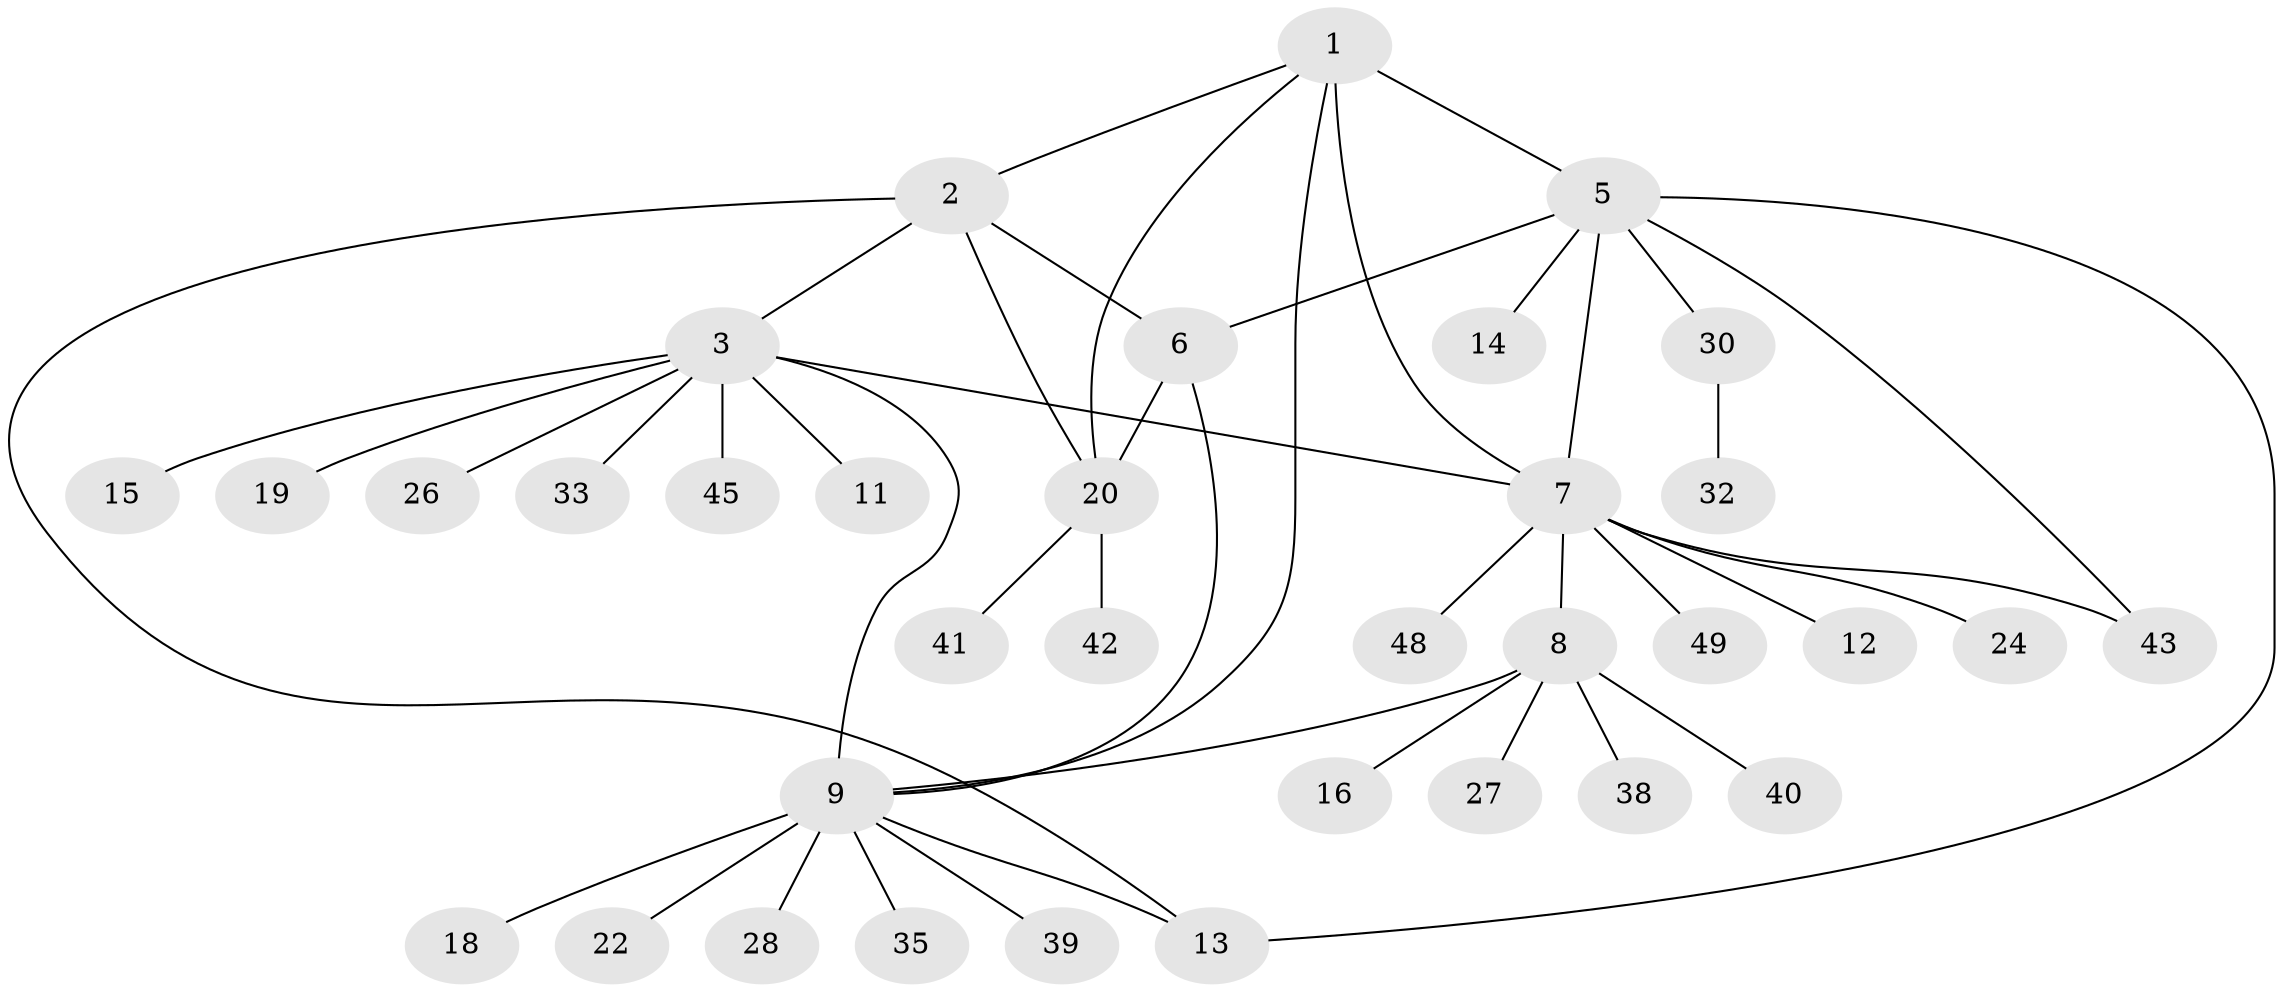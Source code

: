 // Generated by graph-tools (version 1.1) at 2025/52/02/27/25 19:52:17]
// undirected, 35 vertices, 45 edges
graph export_dot {
graph [start="1"]
  node [color=gray90,style=filled];
  1 [super="+17"];
  2 [super="+4"];
  3 [super="+34"];
  5 [super="+25"];
  6 [super="+44"];
  7 [super="+29"];
  8 [super="+21"];
  9 [super="+10"];
  11;
  12;
  13 [super="+37"];
  14;
  15;
  16;
  18 [super="+23"];
  19;
  20 [super="+31"];
  22 [super="+46"];
  24;
  26;
  27 [super="+47"];
  28;
  30 [super="+36"];
  32;
  33;
  35;
  38;
  39;
  40;
  41;
  42;
  43;
  45;
  48;
  49;
  1 -- 2;
  1 -- 5;
  1 -- 7 [weight=2];
  1 -- 20;
  1 -- 9;
  2 -- 3;
  2 -- 20;
  2 -- 6;
  2 -- 13;
  3 -- 7;
  3 -- 11;
  3 -- 15;
  3 -- 19;
  3 -- 26;
  3 -- 33;
  3 -- 45;
  3 -- 9;
  5 -- 6;
  5 -- 7;
  5 -- 13;
  5 -- 14;
  5 -- 30;
  5 -- 43;
  6 -- 20;
  6 -- 9;
  7 -- 8;
  7 -- 12;
  7 -- 24;
  7 -- 43;
  7 -- 48;
  7 -- 49;
  8 -- 9;
  8 -- 16;
  8 -- 27;
  8 -- 40;
  8 -- 38;
  9 -- 13;
  9 -- 35;
  9 -- 39;
  9 -- 18;
  9 -- 22;
  9 -- 28;
  20 -- 41;
  20 -- 42;
  30 -- 32;
}
